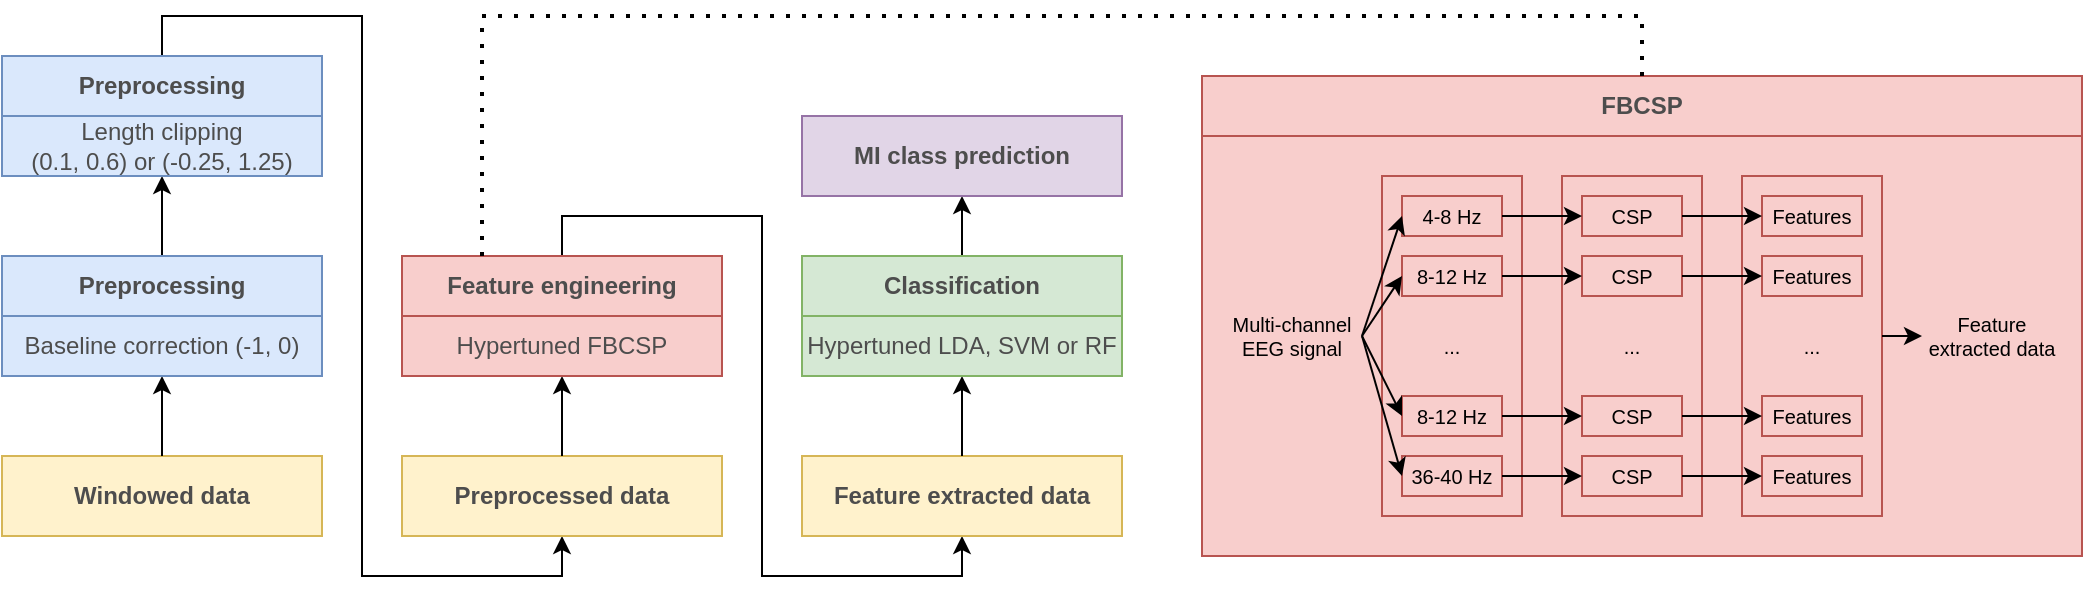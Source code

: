 <mxfile version="20.2.2" type="device"><diagram id="4x71PAkTOhGP23oKlI54" name="Page-1"><mxGraphModel dx="1718" dy="935" grid="1" gridSize="10" guides="1" tooltips="1" connect="1" arrows="1" fold="1" page="1" pageScale="1" pageWidth="1000" pageHeight="500" math="0" shadow="0"><root><mxCell id="0"/><mxCell id="1" parent="0"/><mxCell id="LhWBTW_0ej2TwHs6pEmQ-3" value="" style="rounded=0;whiteSpace=wrap;html=1;fillColor=#fff2cc;strokeColor=#d6b656;" parent="1" vertex="1"><mxGeometry x="120" y="360" width="160" height="40" as="geometry"/></mxCell><mxCell id="LhWBTW_0ej2TwHs6pEmQ-10" style="edgeStyle=orthogonalEdgeStyle;rounded=0;orthogonalLoop=1;jettySize=auto;html=1;entryX=0.5;entryY=1;entryDx=0;entryDy=0;fontColor=#4D4D4D;" parent="1" source="LhWBTW_0ej2TwHs6pEmQ-5" target="LhWBTW_0ej2TwHs6pEmQ-9" edge="1"><mxGeometry relative="1" as="geometry"/></mxCell><mxCell id="LhWBTW_0ej2TwHs6pEmQ-5" value="Windowed data" style="text;html=1;strokeColor=none;fillColor=none;align=center;verticalAlign=middle;whiteSpace=wrap;rounded=0;fontColor=#4D4D4D;fontStyle=1" parent="1" vertex="1"><mxGeometry x="120" y="360" width="160" height="40" as="geometry"/></mxCell><mxCell id="LhWBTW_0ej2TwHs6pEmQ-7" value="" style="rounded=0;whiteSpace=wrap;html=1;fillColor=#dae8fc;strokeColor=#6c8ebf;" parent="1" vertex="1"><mxGeometry x="120" y="260" width="160" height="60" as="geometry"/></mxCell><mxCell id="LhWBTW_0ej2TwHs6pEmQ-14" style="edgeStyle=orthogonalEdgeStyle;rounded=0;orthogonalLoop=1;jettySize=auto;html=1;entryX=0.5;entryY=1;entryDx=0;entryDy=0;fontColor=#4D4D4D;" parent="1" source="LhWBTW_0ej2TwHs6pEmQ-8" edge="1"><mxGeometry relative="1" as="geometry"><mxPoint x="200" y="220" as="targetPoint"/></mxGeometry></mxCell><mxCell id="LhWBTW_0ej2TwHs6pEmQ-8" value="&lt;font color=&quot;#4d4d4d&quot;&gt;Preprocessing&lt;/font&gt;" style="text;html=1;strokeColor=#6c8ebf;fillColor=#dae8fc;align=center;verticalAlign=middle;whiteSpace=wrap;rounded=0;fontStyle=1" parent="1" vertex="1"><mxGeometry x="120" y="260" width="160" height="30" as="geometry"/></mxCell><mxCell id="LhWBTW_0ej2TwHs6pEmQ-9" value="Baseline correction (-1, 0)" style="text;html=1;strokeColor=none;fillColor=none;align=center;verticalAlign=middle;whiteSpace=wrap;rounded=0;fontColor=#4D4D4D;" parent="1" vertex="1"><mxGeometry x="120" y="290" width="160" height="30" as="geometry"/></mxCell><mxCell id="LhWBTW_0ej2TwHs6pEmQ-15" value="" style="rounded=0;whiteSpace=wrap;html=1;fillColor=#dae8fc;strokeColor=#6c8ebf;" parent="1" vertex="1"><mxGeometry x="120" y="160" width="160" height="60" as="geometry"/></mxCell><mxCell id="LhWBTW_0ej2TwHs6pEmQ-41" style="edgeStyle=orthogonalEdgeStyle;rounded=0;orthogonalLoop=1;jettySize=auto;html=1;entryX=0.5;entryY=1;entryDx=0;entryDy=0;fontColor=#4D4D4D;" parent="1" source="LhWBTW_0ej2TwHs6pEmQ-16" target="LhWBTW_0ej2TwHs6pEmQ-22" edge="1"><mxGeometry relative="1" as="geometry"><Array as="points"><mxPoint x="200" y="140"/><mxPoint x="300" y="140"/><mxPoint x="300" y="420"/><mxPoint x="400" y="420"/></Array></mxGeometry></mxCell><mxCell id="LhWBTW_0ej2TwHs6pEmQ-16" value="&lt;font color=&quot;#4d4d4d&quot;&gt;Preprocessing&lt;/font&gt;" style="text;html=1;strokeColor=#6c8ebf;fillColor=#dae8fc;align=center;verticalAlign=middle;whiteSpace=wrap;rounded=0;fontStyle=1" parent="1" vertex="1"><mxGeometry x="120" y="160" width="160" height="30" as="geometry"/></mxCell><mxCell id="LhWBTW_0ej2TwHs6pEmQ-17" value="Length clipping &lt;br&gt;(0.1, 0.6) or (-0.25, 1.25)" style="text;html=1;strokeColor=none;fillColor=none;align=center;verticalAlign=middle;whiteSpace=wrap;rounded=0;fontColor=#4D4D4D;" parent="1" vertex="1"><mxGeometry x="120" y="190" width="160" height="30" as="geometry"/></mxCell><mxCell id="LhWBTW_0ej2TwHs6pEmQ-21" value="" style="rounded=0;whiteSpace=wrap;html=1;fillColor=#fff2cc;strokeColor=#d6b656;" parent="1" vertex="1"><mxGeometry x="320" y="360" width="160" height="40" as="geometry"/></mxCell><mxCell id="LhWBTW_0ej2TwHs6pEmQ-27" style="edgeStyle=orthogonalEdgeStyle;rounded=0;orthogonalLoop=1;jettySize=auto;html=1;entryX=0.5;entryY=1;entryDx=0;entryDy=0;fontColor=#4D4D4D;" parent="1" source="LhWBTW_0ej2TwHs6pEmQ-22" target="LhWBTW_0ej2TwHs6pEmQ-26" edge="1"><mxGeometry relative="1" as="geometry"/></mxCell><mxCell id="LhWBTW_0ej2TwHs6pEmQ-22" value="Preprocessed data" style="text;html=1;strokeColor=none;fillColor=none;align=center;verticalAlign=middle;whiteSpace=wrap;rounded=0;fontColor=#4D4D4D;fontStyle=1" parent="1" vertex="1"><mxGeometry x="320" y="360" width="160" height="40" as="geometry"/></mxCell><mxCell id="LhWBTW_0ej2TwHs6pEmQ-24" value="" style="rounded=0;whiteSpace=wrap;html=1;fillColor=#f8cecc;strokeColor=#b85450;" parent="1" vertex="1"><mxGeometry x="320" y="260" width="160" height="60" as="geometry"/></mxCell><mxCell id="LhWBTW_0ej2TwHs6pEmQ-31" style="edgeStyle=orthogonalEdgeStyle;rounded=0;orthogonalLoop=1;jettySize=auto;html=1;entryX=0.5;entryY=1;entryDx=0;entryDy=0;fontColor=#4D4D4D;" parent="1" source="LhWBTW_0ej2TwHs6pEmQ-25" target="LhWBTW_0ej2TwHs6pEmQ-30" edge="1"><mxGeometry relative="1" as="geometry"><Array as="points"><mxPoint x="400" y="240"/><mxPoint x="500" y="240"/><mxPoint x="500" y="420"/><mxPoint x="600" y="420"/></Array></mxGeometry></mxCell><mxCell id="LhWBTW_0ej2TwHs6pEmQ-25" value="&lt;font color=&quot;#4d4d4d&quot;&gt;Feature engineering&lt;/font&gt;" style="text;html=1;strokeColor=#b85450;fillColor=#f8cecc;align=center;verticalAlign=middle;whiteSpace=wrap;rounded=0;fontStyle=1" parent="1" vertex="1"><mxGeometry x="320" y="260" width="160" height="30" as="geometry"/></mxCell><mxCell id="LhWBTW_0ej2TwHs6pEmQ-26" value="&lt;font color=&quot;#4d4d4d&quot;&gt;Hypertuned FBCSP&lt;/font&gt;" style="text;html=1;strokeColor=#b85450;fillColor=#f8cecc;align=center;verticalAlign=middle;whiteSpace=wrap;rounded=0;" parent="1" vertex="1"><mxGeometry x="320" y="290" width="160" height="30" as="geometry"/></mxCell><mxCell id="LhWBTW_0ej2TwHs6pEmQ-29" value="" style="rounded=0;whiteSpace=wrap;html=1;fillColor=#fff2cc;strokeColor=#d6b656;" parent="1" vertex="1"><mxGeometry x="520" y="360" width="160" height="40" as="geometry"/></mxCell><mxCell id="LhWBTW_0ej2TwHs6pEmQ-35" style="edgeStyle=orthogonalEdgeStyle;rounded=0;orthogonalLoop=1;jettySize=auto;html=1;entryX=0.5;entryY=1;entryDx=0;entryDy=0;fontColor=#4D4D4D;" parent="1" source="LhWBTW_0ej2TwHs6pEmQ-30" target="LhWBTW_0ej2TwHs6pEmQ-34" edge="1"><mxGeometry relative="1" as="geometry"/></mxCell><mxCell id="LhWBTW_0ej2TwHs6pEmQ-30" value="Feature extracted data" style="text;html=1;strokeColor=none;fillColor=none;align=center;verticalAlign=middle;whiteSpace=wrap;rounded=0;fontColor=#4D4D4D;fontStyle=1" parent="1" vertex="1"><mxGeometry x="520" y="360" width="160" height="40" as="geometry"/></mxCell><mxCell id="LhWBTW_0ej2TwHs6pEmQ-32" value="" style="rounded=0;whiteSpace=wrap;html=1;fillColor=#d5e8d4;strokeColor=#82b366;" parent="1" vertex="1"><mxGeometry x="520" y="260" width="160" height="60" as="geometry"/></mxCell><mxCell id="61aQhaXmssX6uITkRrNW-41" style="edgeStyle=orthogonalEdgeStyle;rounded=0;orthogonalLoop=1;jettySize=auto;html=1;entryX=0.5;entryY=1;entryDx=0;entryDy=0;fontSize=10;" edge="1" parent="1" source="LhWBTW_0ej2TwHs6pEmQ-33" target="LhWBTW_0ej2TwHs6pEmQ-40"><mxGeometry relative="1" as="geometry"/></mxCell><mxCell id="LhWBTW_0ej2TwHs6pEmQ-33" value="&lt;font color=&quot;#4d4d4d&quot;&gt;Classification&lt;/font&gt;" style="text;html=1;strokeColor=#82b366;fillColor=#d5e8d4;align=center;verticalAlign=middle;whiteSpace=wrap;rounded=0;fontStyle=1" parent="1" vertex="1"><mxGeometry x="520" y="260" width="160" height="30" as="geometry"/></mxCell><mxCell id="LhWBTW_0ej2TwHs6pEmQ-34" value="&lt;font color=&quot;#4d4d4d&quot;&gt;Hypertuned LDA, SVM or RF&lt;/font&gt;" style="text;html=1;strokeColor=#82b366;fillColor=#d5e8d4;align=center;verticalAlign=middle;whiteSpace=wrap;rounded=0;" parent="1" vertex="1"><mxGeometry x="520" y="290" width="160" height="30" as="geometry"/></mxCell><mxCell id="LhWBTW_0ej2TwHs6pEmQ-40" value="&lt;font color=&quot;#4d4d4d&quot;&gt;MI class prediction&lt;/font&gt;" style="text;html=1;strokeColor=#9673a6;fillColor=#e1d5e7;align=center;verticalAlign=middle;whiteSpace=wrap;rounded=0;fontStyle=1" parent="1" vertex="1"><mxGeometry x="520" y="190" width="160" height="40" as="geometry"/></mxCell><mxCell id="61aQhaXmssX6uITkRrNW-2" value="&lt;font color=&quot;#4d4d4d&quot;&gt;FBCSP&lt;/font&gt;" style="text;html=1;strokeColor=#b85450;fillColor=#f8cecc;align=center;verticalAlign=middle;whiteSpace=wrap;rounded=0;fontStyle=1" vertex="1" parent="1"><mxGeometry x="720" y="170" width="440" height="30" as="geometry"/></mxCell><mxCell id="61aQhaXmssX6uITkRrNW-3" value="" style="text;html=1;strokeColor=#b85450;fillColor=#f8cecc;align=center;verticalAlign=middle;whiteSpace=wrap;rounded=0;" vertex="1" parent="1"><mxGeometry x="720" y="200" width="440" height="210" as="geometry"/></mxCell><mxCell id="61aQhaXmssX6uITkRrNW-4" value="" style="endArrow=none;dashed=1;html=1;dashPattern=1 3;strokeWidth=2;rounded=0;entryX=0.5;entryY=0;entryDx=0;entryDy=0;exitX=0.25;exitY=0;exitDx=0;exitDy=0;" edge="1" parent="1" source="LhWBTW_0ej2TwHs6pEmQ-25" target="61aQhaXmssX6uITkRrNW-2"><mxGeometry width="50" height="50" relative="1" as="geometry"><mxPoint x="710" y="280" as="sourcePoint"/><mxPoint x="760" y="230" as="targetPoint"/><Array as="points"><mxPoint x="360" y="140"/><mxPoint x="940" y="140"/></Array></mxGeometry></mxCell><mxCell id="61aQhaXmssX6uITkRrNW-5" value="" style="text;html=1;strokeColor=#b85450;fillColor=#f8cecc;align=center;verticalAlign=middle;whiteSpace=wrap;rounded=0;" vertex="1" parent="1"><mxGeometry x="810" y="220" width="70" height="170" as="geometry"/></mxCell><mxCell id="61aQhaXmssX6uITkRrNW-6" value="Multi-channel&lt;br style=&quot;font-size: 10px;&quot;&gt;EEG signal" style="text;html=1;strokeColor=none;fillColor=none;align=center;verticalAlign=middle;whiteSpace=wrap;rounded=0;fontSize=10;" vertex="1" parent="1"><mxGeometry x="730" y="285" width="70" height="30" as="geometry"/></mxCell><mxCell id="61aQhaXmssX6uITkRrNW-7" value="4-8 Hz" style="text;html=1;strokeColor=#b85450;fillColor=#f8cecc;align=center;verticalAlign=middle;whiteSpace=wrap;rounded=0;fontSize=10;" vertex="1" parent="1"><mxGeometry x="820" y="230" width="50" height="20" as="geometry"/></mxCell><mxCell id="61aQhaXmssX6uITkRrNW-8" value="8-12 Hz" style="text;html=1;strokeColor=#b85450;fillColor=#f8cecc;align=center;verticalAlign=middle;whiteSpace=wrap;rounded=0;fontSize=10;" vertex="1" parent="1"><mxGeometry x="820" y="260" width="50" height="20" as="geometry"/></mxCell><mxCell id="61aQhaXmssX6uITkRrNW-9" value="..." style="text;html=1;strokeColor=none;fillColor=none;align=center;verticalAlign=middle;whiteSpace=wrap;rounded=0;fontSize=10;" vertex="1" parent="1"><mxGeometry x="810" y="290" width="70" height="30" as="geometry"/></mxCell><mxCell id="61aQhaXmssX6uITkRrNW-10" value="8-12 Hz" style="text;html=1;strokeColor=#b85450;fillColor=#f8cecc;align=center;verticalAlign=middle;whiteSpace=wrap;rounded=0;fontSize=10;" vertex="1" parent="1"><mxGeometry x="820" y="330" width="50" height="20" as="geometry"/></mxCell><mxCell id="61aQhaXmssX6uITkRrNW-11" value="36-40 Hz" style="text;html=1;strokeColor=#b85450;fillColor=#f8cecc;align=center;verticalAlign=middle;whiteSpace=wrap;rounded=0;fontSize=10;" vertex="1" parent="1"><mxGeometry x="820" y="360" width="50" height="20" as="geometry"/></mxCell><mxCell id="61aQhaXmssX6uITkRrNW-12" value="" style="text;html=1;strokeColor=#b85450;fillColor=#f8cecc;align=center;verticalAlign=middle;whiteSpace=wrap;rounded=0;" vertex="1" parent="1"><mxGeometry x="900" y="220" width="70" height="170" as="geometry"/></mxCell><mxCell id="61aQhaXmssX6uITkRrNW-13" value="CSP" style="text;html=1;strokeColor=#b85450;fillColor=#f8cecc;align=center;verticalAlign=middle;whiteSpace=wrap;rounded=0;fontSize=10;" vertex="1" parent="1"><mxGeometry x="910" y="230" width="50" height="20" as="geometry"/></mxCell><mxCell id="61aQhaXmssX6uITkRrNW-14" value="CSP" style="text;html=1;strokeColor=#b85450;fillColor=#f8cecc;align=center;verticalAlign=middle;whiteSpace=wrap;rounded=0;fontSize=10;" vertex="1" parent="1"><mxGeometry x="910" y="260" width="50" height="20" as="geometry"/></mxCell><mxCell id="61aQhaXmssX6uITkRrNW-15" value="..." style="text;html=1;strokeColor=none;fillColor=none;align=center;verticalAlign=middle;whiteSpace=wrap;rounded=0;fontSize=10;" vertex="1" parent="1"><mxGeometry x="900" y="290" width="70" height="30" as="geometry"/></mxCell><mxCell id="61aQhaXmssX6uITkRrNW-16" value="CSP" style="text;html=1;strokeColor=#b85450;fillColor=#f8cecc;align=center;verticalAlign=middle;whiteSpace=wrap;rounded=0;fontSize=10;" vertex="1" parent="1"><mxGeometry x="910" y="330" width="50" height="20" as="geometry"/></mxCell><mxCell id="61aQhaXmssX6uITkRrNW-17" value="CSP" style="text;html=1;strokeColor=#b85450;fillColor=#f8cecc;align=center;verticalAlign=middle;whiteSpace=wrap;rounded=0;fontSize=10;" vertex="1" parent="1"><mxGeometry x="910" y="360" width="50" height="20" as="geometry"/></mxCell><mxCell id="61aQhaXmssX6uITkRrNW-18" value="" style="endArrow=classic;html=1;rounded=0;fontSize=10;entryX=0;entryY=0.5;entryDx=0;entryDy=0;exitX=1;exitY=0.5;exitDx=0;exitDy=0;" edge="1" parent="1" source="61aQhaXmssX6uITkRrNW-6" target="61aQhaXmssX6uITkRrNW-7"><mxGeometry width="50" height="50" relative="1" as="geometry"><mxPoint x="880" y="300" as="sourcePoint"/><mxPoint x="930" y="250" as="targetPoint"/></mxGeometry></mxCell><mxCell id="61aQhaXmssX6uITkRrNW-19" value="" style="endArrow=classic;html=1;rounded=0;fontSize=10;entryX=0;entryY=0.5;entryDx=0;entryDy=0;exitX=1;exitY=0.5;exitDx=0;exitDy=0;" edge="1" parent="1" source="61aQhaXmssX6uITkRrNW-6" target="61aQhaXmssX6uITkRrNW-8"><mxGeometry width="50" height="50" relative="1" as="geometry"><mxPoint x="810" y="310" as="sourcePoint"/><mxPoint x="830" y="250" as="targetPoint"/></mxGeometry></mxCell><mxCell id="61aQhaXmssX6uITkRrNW-20" value="" style="endArrow=classic;html=1;rounded=0;fontSize=10;entryX=0;entryY=0.5;entryDx=0;entryDy=0;" edge="1" parent="1" target="61aQhaXmssX6uITkRrNW-10"><mxGeometry width="50" height="50" relative="1" as="geometry"><mxPoint x="800" y="300" as="sourcePoint"/><mxPoint x="830" y="280" as="targetPoint"/></mxGeometry></mxCell><mxCell id="61aQhaXmssX6uITkRrNW-21" value="" style="endArrow=classic;html=1;rounded=0;fontSize=10;entryX=0;entryY=0.5;entryDx=0;entryDy=0;" edge="1" parent="1" target="61aQhaXmssX6uITkRrNW-11"><mxGeometry width="50" height="50" relative="1" as="geometry"><mxPoint x="800" y="300" as="sourcePoint"/><mxPoint x="830" y="350" as="targetPoint"/></mxGeometry></mxCell><mxCell id="61aQhaXmssX6uITkRrNW-22" value="" style="endArrow=classic;html=1;rounded=0;fontSize=10;entryX=0;entryY=0.5;entryDx=0;entryDy=0;exitX=1;exitY=0.5;exitDx=0;exitDy=0;" edge="1" parent="1" source="61aQhaXmssX6uITkRrNW-7" target="61aQhaXmssX6uITkRrNW-13"><mxGeometry width="50" height="50" relative="1" as="geometry"><mxPoint x="810" y="310" as="sourcePoint"/><mxPoint x="830" y="380" as="targetPoint"/></mxGeometry></mxCell><mxCell id="61aQhaXmssX6uITkRrNW-23" value="" style="endArrow=classic;html=1;rounded=0;fontSize=10;entryX=0;entryY=0.5;entryDx=0;entryDy=0;exitX=1;exitY=0.5;exitDx=0;exitDy=0;" edge="1" parent="1" source="61aQhaXmssX6uITkRrNW-8" target="61aQhaXmssX6uITkRrNW-14"><mxGeometry width="50" height="50" relative="1" as="geometry"><mxPoint x="880" y="250" as="sourcePoint"/><mxPoint x="920" y="250" as="targetPoint"/></mxGeometry></mxCell><mxCell id="61aQhaXmssX6uITkRrNW-24" value="" style="endArrow=classic;html=1;rounded=0;fontSize=10;entryX=0;entryY=0.5;entryDx=0;entryDy=0;exitX=1;exitY=0.5;exitDx=0;exitDy=0;" edge="1" parent="1" source="61aQhaXmssX6uITkRrNW-10" target="61aQhaXmssX6uITkRrNW-16"><mxGeometry width="50" height="50" relative="1" as="geometry"><mxPoint x="880" y="280" as="sourcePoint"/><mxPoint x="920" y="280" as="targetPoint"/></mxGeometry></mxCell><mxCell id="61aQhaXmssX6uITkRrNW-25" value="" style="endArrow=classic;html=1;rounded=0;fontSize=10;entryX=0;entryY=0.5;entryDx=0;entryDy=0;exitX=1;exitY=0.5;exitDx=0;exitDy=0;" edge="1" parent="1" source="61aQhaXmssX6uITkRrNW-11" target="61aQhaXmssX6uITkRrNW-17"><mxGeometry width="50" height="50" relative="1" as="geometry"><mxPoint x="880" y="350" as="sourcePoint"/><mxPoint x="920" y="350" as="targetPoint"/></mxGeometry></mxCell><mxCell id="61aQhaXmssX6uITkRrNW-27" value="" style="text;html=1;strokeColor=#b85450;fillColor=#f8cecc;align=center;verticalAlign=middle;whiteSpace=wrap;rounded=0;" vertex="1" parent="1"><mxGeometry x="990" y="220" width="70" height="170" as="geometry"/></mxCell><mxCell id="61aQhaXmssX6uITkRrNW-28" value="Features" style="text;html=1;strokeColor=#b85450;fillColor=#f8cecc;align=center;verticalAlign=middle;whiteSpace=wrap;rounded=0;fontSize=10;" vertex="1" parent="1"><mxGeometry x="1000" y="230" width="50" height="20" as="geometry"/></mxCell><mxCell id="61aQhaXmssX6uITkRrNW-29" value="Features" style="text;html=1;strokeColor=#b85450;fillColor=#f8cecc;align=center;verticalAlign=middle;whiteSpace=wrap;rounded=0;fontSize=10;" vertex="1" parent="1"><mxGeometry x="1000" y="260" width="50" height="20" as="geometry"/></mxCell><mxCell id="61aQhaXmssX6uITkRrNW-30" value="..." style="text;html=1;strokeColor=none;fillColor=none;align=center;verticalAlign=middle;whiteSpace=wrap;rounded=0;fontSize=10;" vertex="1" parent="1"><mxGeometry x="990" y="290" width="70" height="30" as="geometry"/></mxCell><mxCell id="61aQhaXmssX6uITkRrNW-31" value="Features" style="text;html=1;strokeColor=#b85450;fillColor=#f8cecc;align=center;verticalAlign=middle;whiteSpace=wrap;rounded=0;fontSize=10;" vertex="1" parent="1"><mxGeometry x="1000" y="330" width="50" height="20" as="geometry"/></mxCell><mxCell id="61aQhaXmssX6uITkRrNW-32" value="Features" style="text;html=1;strokeColor=#b85450;fillColor=#f8cecc;align=center;verticalAlign=middle;whiteSpace=wrap;rounded=0;fontSize=10;" vertex="1" parent="1"><mxGeometry x="1000" y="360" width="50" height="20" as="geometry"/></mxCell><mxCell id="61aQhaXmssX6uITkRrNW-33" value="" style="endArrow=classic;html=1;rounded=0;fontSize=10;entryX=0;entryY=0.5;entryDx=0;entryDy=0;exitX=1;exitY=0.5;exitDx=0;exitDy=0;" edge="1" parent="1" source="61aQhaXmssX6uITkRrNW-13" target="61aQhaXmssX6uITkRrNW-28"><mxGeometry width="50" height="50" relative="1" as="geometry"><mxPoint x="880" y="250" as="sourcePoint"/><mxPoint x="920" y="250" as="targetPoint"/></mxGeometry></mxCell><mxCell id="61aQhaXmssX6uITkRrNW-34" value="" style="endArrow=classic;html=1;rounded=0;fontSize=10;entryX=0;entryY=0.5;entryDx=0;entryDy=0;exitX=1;exitY=0.5;exitDx=0;exitDy=0;" edge="1" parent="1" source="61aQhaXmssX6uITkRrNW-14" target="61aQhaXmssX6uITkRrNW-29"><mxGeometry width="50" height="50" relative="1" as="geometry"><mxPoint x="970" y="250" as="sourcePoint"/><mxPoint x="1010" y="250" as="targetPoint"/></mxGeometry></mxCell><mxCell id="61aQhaXmssX6uITkRrNW-35" value="" style="endArrow=classic;html=1;rounded=0;fontSize=10;entryX=0;entryY=0.5;entryDx=0;entryDy=0;exitX=1;exitY=0.5;exitDx=0;exitDy=0;" edge="1" parent="1" source="61aQhaXmssX6uITkRrNW-16" target="61aQhaXmssX6uITkRrNW-31"><mxGeometry width="50" height="50" relative="1" as="geometry"><mxPoint x="970" y="280" as="sourcePoint"/><mxPoint x="1010" y="280" as="targetPoint"/></mxGeometry></mxCell><mxCell id="61aQhaXmssX6uITkRrNW-36" value="" style="endArrow=classic;html=1;rounded=0;fontSize=10;entryX=0;entryY=0.5;entryDx=0;entryDy=0;exitX=1;exitY=0.5;exitDx=0;exitDy=0;" edge="1" parent="1" source="61aQhaXmssX6uITkRrNW-17" target="61aQhaXmssX6uITkRrNW-32"><mxGeometry width="50" height="50" relative="1" as="geometry"><mxPoint x="970" y="350" as="sourcePoint"/><mxPoint x="1010" y="350" as="targetPoint"/></mxGeometry></mxCell><mxCell id="61aQhaXmssX6uITkRrNW-37" value="Feature extracted data" style="text;html=1;strokeColor=none;fillColor=none;align=center;verticalAlign=middle;whiteSpace=wrap;rounded=0;fontSize=10;" vertex="1" parent="1"><mxGeometry x="1080" y="285" width="70" height="30" as="geometry"/></mxCell><mxCell id="61aQhaXmssX6uITkRrNW-38" value="" style="endArrow=classic;html=1;rounded=0;fontSize=10;entryX=0;entryY=0.5;entryDx=0;entryDy=0;" edge="1" parent="1" target="61aQhaXmssX6uITkRrNW-37"><mxGeometry width="50" height="50" relative="1" as="geometry"><mxPoint x="1060" y="300" as="sourcePoint"/><mxPoint x="830" y="250" as="targetPoint"/></mxGeometry></mxCell></root></mxGraphModel></diagram></mxfile>